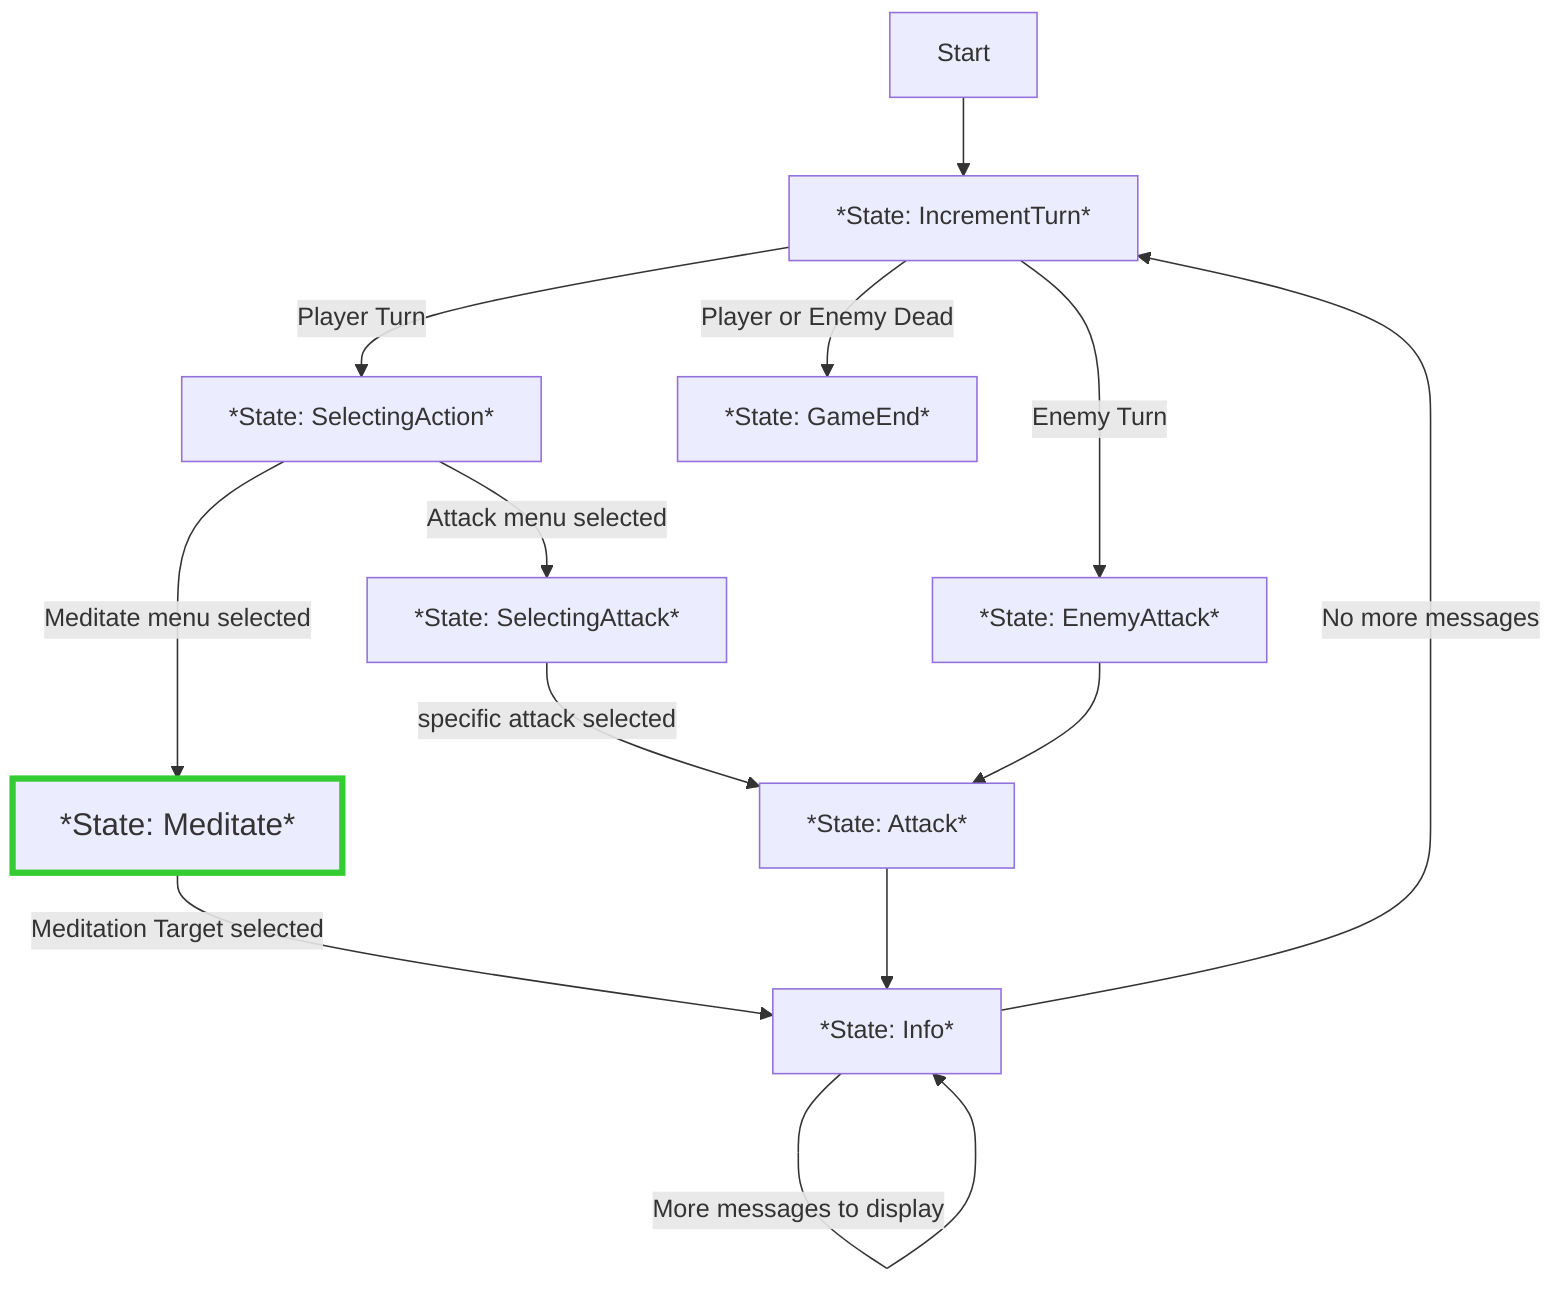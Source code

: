 flowchart TD
  Start
  IncrementTurn[*State: IncrementTurn*]
  SelectingAction[*State: SelectingAction*]
  SelectingAttack[*State: SelectingAttack*]
  Attack[*State: Attack*]
  AttackingInfo[*State: Info*]
  EnemyAttack[*State: EnemyAttack*]
  GameEnd[*State: GameEnd*]
  Meditate[*State: Meditate*]
  style Meditate stroke:#33cc33,stroke-width:4,font-size:20px

  Start --> IncrementTurn

  IncrementTurn --> |Player Turn| SelectingAction
  SelectingAction --> |Attack menu selected| SelectingAttack
  SelectingAction --> |Meditate menu selected| Meditate
  SelectingAttack --> |specific attack selected| Attack

  Meditate --> |Meditation Target selected|AttackingInfo

  IncrementTurn --> |Enemy Turn| EnemyAttack
  EnemyAttack --> Attack

  Attack --> AttackingInfo

  IncrementTurn --> |Player or Enemy Dead| GameEnd

  AttackingInfo --> |No more messages| IncrementTurn
  AttackingInfo --> |More messages to display| AttackingInfo